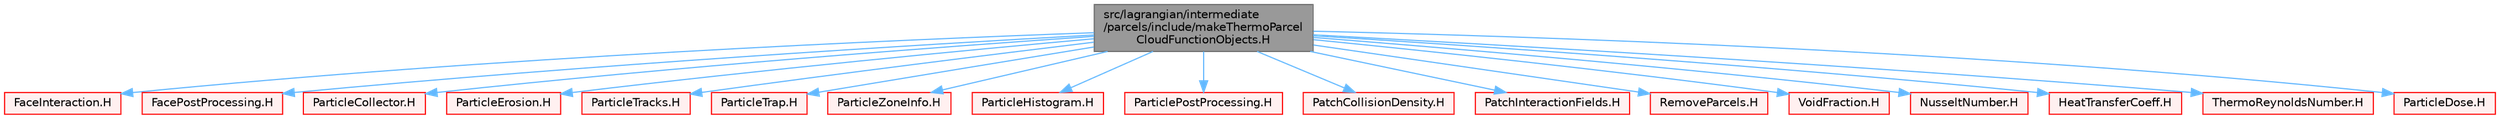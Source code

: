 digraph "src/lagrangian/intermediate/parcels/include/makeThermoParcelCloudFunctionObjects.H"
{
 // LATEX_PDF_SIZE
  bgcolor="transparent";
  edge [fontname=Helvetica,fontsize=10,labelfontname=Helvetica,labelfontsize=10];
  node [fontname=Helvetica,fontsize=10,shape=box,height=0.2,width=0.4];
  Node1 [id="Node000001",label="src/lagrangian/intermediate\l/parcels/include/makeThermoParcel\lCloudFunctionObjects.H",height=0.2,width=0.4,color="gray40", fillcolor="grey60", style="filled", fontcolor="black",tooltip=" "];
  Node1 -> Node2 [id="edge1_Node000001_Node000002",color="steelblue1",style="solid",tooltip=" "];
  Node2 [id="Node000002",label="FaceInteraction.H",height=0.2,width=0.4,color="red", fillcolor="#FFF0F0", style="filled",URL="$FaceInteraction_8H.html",tooltip=" "];
  Node1 -> Node243 [id="edge2_Node000001_Node000243",color="steelblue1",style="solid",tooltip=" "];
  Node243 [id="Node000243",label="FacePostProcessing.H",height=0.2,width=0.4,color="red", fillcolor="#FFF0F0", style="filled",URL="$FacePostProcessing_8H.html",tooltip=" "];
  Node1 -> Node254 [id="edge3_Node000001_Node000254",color="steelblue1",style="solid",tooltip=" "];
  Node254 [id="Node000254",label="ParticleCollector.H",height=0.2,width=0.4,color="red", fillcolor="#FFF0F0", style="filled",URL="$ParticleCollector_8H.html",tooltip=" "];
  Node1 -> Node264 [id="edge4_Node000001_Node000264",color="steelblue1",style="solid",tooltip=" "];
  Node264 [id="Node000264",label="ParticleErosion.H",height=0.2,width=0.4,color="red", fillcolor="#FFF0F0", style="filled",URL="$ParticleErosion_8H.html",tooltip=" "];
  Node1 -> Node396 [id="edge5_Node000001_Node000396",color="steelblue1",style="solid",tooltip=" "];
  Node396 [id="Node000396",label="ParticleTracks.H",height=0.2,width=0.4,color="red", fillcolor="#FFF0F0", style="filled",URL="$ParticleTracks_8H.html",tooltip=" "];
  Node1 -> Node399 [id="edge6_Node000001_Node000399",color="steelblue1",style="solid",tooltip=" "];
  Node399 [id="Node000399",label="ParticleTrap.H",height=0.2,width=0.4,color="red", fillcolor="#FFF0F0", style="filled",URL="$ParticleTrap_8H.html",tooltip=" "];
  Node1 -> Node400 [id="edge7_Node000001_Node000400",color="steelblue1",style="solid",tooltip=" "];
  Node400 [id="Node000400",label="ParticleZoneInfo.H",height=0.2,width=0.4,color="red", fillcolor="#FFF0F0", style="filled",URL="$ParticleZoneInfo_8H.html",tooltip=" "];
  Node1 -> Node410 [id="edge8_Node000001_Node000410",color="steelblue1",style="solid",tooltip=" "];
  Node410 [id="Node000410",label="ParticleHistogram.H",height=0.2,width=0.4,color="red", fillcolor="#FFF0F0", style="filled",URL="$ParticleHistogram_8H.html",tooltip=" "];
  Node1 -> Node412 [id="edge9_Node000001_Node000412",color="steelblue1",style="solid",tooltip=" "];
  Node412 [id="Node000412",label="ParticlePostProcessing.H",height=0.2,width=0.4,color="red", fillcolor="#FFF0F0", style="filled",URL="$ParticlePostProcessing_8H.html",tooltip=" "];
  Node1 -> Node413 [id="edge10_Node000001_Node000413",color="steelblue1",style="solid",tooltip=" "];
  Node413 [id="Node000413",label="PatchCollisionDensity.H",height=0.2,width=0.4,color="red", fillcolor="#FFF0F0", style="filled",URL="$PatchCollisionDensity_8H.html",tooltip=" "];
  Node1 -> Node414 [id="edge11_Node000001_Node000414",color="steelblue1",style="solid",tooltip=" "];
  Node414 [id="Node000414",label="PatchInteractionFields.H",height=0.2,width=0.4,color="red", fillcolor="#FFF0F0", style="filled",URL="$PatchInteractionFields_8H.html",tooltip=" "];
  Node1 -> Node415 [id="edge12_Node000001_Node000415",color="steelblue1",style="solid",tooltip=" "];
  Node415 [id="Node000415",label="RemoveParcels.H",height=0.2,width=0.4,color="red", fillcolor="#FFF0F0", style="filled",URL="$RemoveParcels_8H.html",tooltip=" "];
  Node1 -> Node416 [id="edge13_Node000001_Node000416",color="steelblue1",style="solid",tooltip=" "];
  Node416 [id="Node000416",label="VoidFraction.H",height=0.2,width=0.4,color="red", fillcolor="#FFF0F0", style="filled",URL="$VoidFraction_8H.html",tooltip=" "];
  Node1 -> Node417 [id="edge14_Node000001_Node000417",color="steelblue1",style="solid",tooltip=" "];
  Node417 [id="Node000417",label="NusseltNumber.H",height=0.2,width=0.4,color="red", fillcolor="#FFF0F0", style="filled",URL="$NusseltNumber_8H.html",tooltip=" "];
  Node1 -> Node418 [id="edge15_Node000001_Node000418",color="steelblue1",style="solid",tooltip=" "];
  Node418 [id="Node000418",label="HeatTransferCoeff.H",height=0.2,width=0.4,color="red", fillcolor="#FFF0F0", style="filled",URL="$HeatTransferCoeff_8H.html",tooltip=" "];
  Node1 -> Node419 [id="edge16_Node000001_Node000419",color="steelblue1",style="solid",tooltip=" "];
  Node419 [id="Node000419",label="ThermoReynoldsNumber.H",height=0.2,width=0.4,color="red", fillcolor="#FFF0F0", style="filled",URL="$ThermoReynoldsNumber_8H.html",tooltip=" "];
  Node1 -> Node420 [id="edge17_Node000001_Node000420",color="steelblue1",style="solid",tooltip=" "];
  Node420 [id="Node000420",label="ParticleDose.H",height=0.2,width=0.4,color="red", fillcolor="#FFF0F0", style="filled",URL="$ParticleDose_8H.html",tooltip=" "];
}
